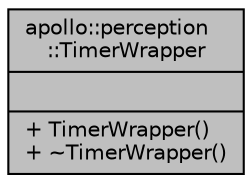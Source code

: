 digraph "apollo::perception::TimerWrapper"
{
  edge [fontname="Helvetica",fontsize="10",labelfontname="Helvetica",labelfontsize="10"];
  node [fontname="Helvetica",fontsize="10",shape=record];
  Node1 [label="{apollo::perception\l::TimerWrapper\n||+ TimerWrapper()\l+ ~TimerWrapper()\l}",height=0.2,width=0.4,color="black", fillcolor="grey75", style="filled" fontcolor="black"];
}
